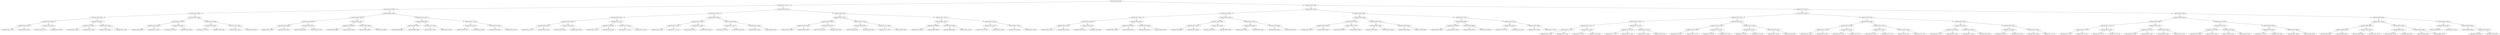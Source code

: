 digraph G{
1591285911 [label="Node{data=[8019, 8019]}"]
1591285911 -> 652390372
652390372 [label="Node{data=[6111, 6111]}"]
652390372 -> 605033877
605033877 [label="Node{data=[5944, 5944]}"]
605033877 -> 300253761
300253761 [label="Node{data=[5928, 5928]}"]
300253761 -> 133053770
133053770 [label="Node{data=[5920, 5920]}"]
133053770 -> 885010396
885010396 [label="Node{data=[5885, 5885]}"]
885010396 -> 282605676
282605676 [label="Node{data=[1484, 1484]}"]
282605676 -> 756172732
756172732 [label="Node{data=[1387, 1387]}"]
282605676 -> 1533029177
1533029177 [label="Node{data=[5434, 5434]}"]
885010396 -> 1852526918
1852526918 [label="Node{data=[5918, 5918]}"]
1852526918 -> 1067519935
1067519935 [label="Node{data=[5917, 5917]}"]
1852526918 -> 3244112
3244112 [label="Node{data=[5919, 5919]}"]
133053770 -> 1515342476
1515342476 [label="Node{data=[5924, 5924]}"]
1515342476 -> 1846006241
1846006241 [label="Node{data=[5922, 5922]}"]
1846006241 -> 1508702057
1508702057 [label="Node{data=[5921, 5921]}"]
1846006241 -> 1439944452
1439944452 [label="Node{data=[5923, 5923]}"]
1515342476 -> 496888088
496888088 [label="Node{data=[5926, 5926]}"]
496888088 -> 1296415635
1296415635 [label="Node{data=[5925, 5925]}"]
496888088 -> 1932286701
1932286701 [label="Node{data=[5927, 5927]}"]
300253761 -> 944509027
944509027 [label="Node{data=[5936, 5936]}"]
944509027 -> 1248590683
1248590683 [label="Node{data=[5932, 5932]}"]
1248590683 -> 714229926
714229926 [label="Node{data=[5930, 5930]}"]
714229926 -> 997753899
997753899 [label="Node{data=[5929, 5929]}"]
714229926 -> 1668236335
1668236335 [label="Node{data=[5931, 5931]}"]
1248590683 -> 1993067066
1993067066 [label="Node{data=[5934, 5934]}"]
1993067066 -> 1319402301
1319402301 [label="Node{data=[5933, 5933]}"]
1993067066 -> 822277918
822277918 [label="Node{data=[5935, 5935]}"]
944509027 -> 685085485
685085485 [label="Node{data=[5940, 5940]}"]
685085485 -> 15144471
15144471 [label="Node{data=[5938, 5938]}"]
15144471 -> 1844963493
1844963493 [label="Node{data=[5937, 5937]}"]
15144471 -> 1273710594
1273710594 [label="Node{data=[5939, 5939]}"]
685085485 -> 1327756969
1327756969 [label="Node{data=[5942, 5942]}"]
1327756969 -> 2009863924
2009863924 [label="Node{data=[5941, 5941]}"]
1327756969 -> 623667816
623667816 [label="Node{data=[5943, 5943]}"]
605033877 -> 882285975
882285975 [label="Node{data=[6095, 6095]}"]
882285975 -> 1691398930
1691398930 [label="Node{data=[5986, 5986]}"]
1691398930 -> 1941725898
1941725898 [label="Node{data=[5948, 5948]}"]
1941725898 -> 897919487
897919487 [label="Node{data=[5946, 5946]}"]
897919487 -> 897540349
897540349 [label="Node{data=[5945, 5945]}"]
897919487 -> 1414925667
1414925667 [label="Node{data=[5947, 5947]}"]
1941725898 -> 1156357905
1156357905 [label="Node{data=[5950, 5950]}"]
1156357905 -> 1488620706
1488620706 [label="Node{data=[5949, 5949]}"]
1156357905 -> 369911744
369911744 [label="Node{data=[5951, 5951]}"]
1691398930 -> 1926581623
1926581623 [label="Node{data=[6091, 6091]}"]
1926581623 -> 1390497835
1390497835 [label="Node{data=[6029, 6029]}"]
1390497835 -> 1580337481
1580337481 [label="Node{data=[5988, 5988]}"]
1390497835 -> 729106216
729106216 [label="Node{data=[6034, 6034]}"]
1926581623 -> 1939020228
1939020228 [label="Node{data=[6093, 6093]}"]
1939020228 -> 724266901
724266901 [label="Node{data=[6092, 6092]}"]
1939020228 -> 1696420856
1696420856 [label="Node{data=[6094, 6094]}"]
882285975 -> 1682969716
1682969716 [label="Node{data=[6103, 6103]}"]
1682969716 -> 258374659
258374659 [label="Node{data=[6099, 6099]}"]
258374659 -> 2135027133
2135027133 [label="Node{data=[6097, 6097]}"]
2135027133 -> 1884091198
1884091198 [label="Node{data=[6096, 6096]}"]
2135027133 -> 341551863
341551863 [label="Node{data=[6098, 6098]}"]
258374659 -> 685853211
685853211 [label="Node{data=[6101, 6101]}"]
685853211 -> 1488807615
1488807615 [label="Node{data=[6100, 6100]}"]
685853211 -> 1342159765
1342159765 [label="Node{data=[6102, 6102]}"]
1682969716 -> 104512655
104512655 [label="Node{data=[6107, 6107]}"]
104512655 -> 615096257
615096257 [label="Node{data=[6105, 6105]}"]
615096257 -> 395480437
395480437 [label="Node{data=[6104, 6104]}"]
615096257 -> 629387009
629387009 [label="Node{data=[6106, 6106]}"]
104512655 -> 1989059066
1989059066 [label="Node{data=[6109, 6109]}"]
1989059066 -> 514944893
514944893 [label="Node{data=[6108, 6108]}"]
1989059066 -> 491499771
491499771 [label="Node{data=[6110, 6110]}"]
652390372 -> 621342708
621342708 [label="Node{data=[6243, 6243]}"]
621342708 -> 646581214
646581214 [label="Node{data=[6174, 6174]}"]
646581214 -> 869618421
869618421 [label="Node{data=[6166, 6166]}"]
869618421 -> 1935274012
1935274012 [label="Node{data=[6162, 6162]}"]
1935274012 -> 298632908
298632908 [label="Node{data=[6160, 6160]}"]
298632908 -> 1743715280
1743715280 [label="Node{data=[6122, 6122]}"]
298632908 -> 2117422882
2117422882 [label="Node{data=[6161, 6161]}"]
1935274012 -> 1112578536
1112578536 [label="Node{data=[6164, 6164]}"]
1112578536 -> 895339976
895339976 [label="Node{data=[6163, 6163]}"]
1112578536 -> 628986056
628986056 [label="Node{data=[6165, 6165]}"]
869618421 -> 1902483226
1902483226 [label="Node{data=[6170, 6170]}"]
1902483226 -> 926732039
926732039 [label="Node{data=[6168, 6168]}"]
926732039 -> 1817474981
1817474981 [label="Node{data=[6167, 6167]}"]
926732039 -> 635851063
635851063 [label="Node{data=[6169, 6169]}"]
1902483226 -> 2028392406
2028392406 [label="Node{data=[6172, 6172]}"]
2028392406 -> 695427898
695427898 [label="Node{data=[6171, 6171]}"]
2028392406 -> 1716900078
1716900078 [label="Node{data=[6173, 6173]}"]
646581214 -> 1898793722
1898793722 [label="Node{data=[6235, 6235]}"]
1898793722 -> 1065071478
1065071478 [label="Node{data=[6178, 6178]}"]
1065071478 -> 228814096
228814096 [label="Node{data=[6176, 6176]}"]
228814096 -> 1161367274
1161367274 [label="Node{data=[6175, 6175]}"]
228814096 -> 1591277101
1591277101 [label="Node{data=[6177, 6177]}"]
1065071478 -> 1020927619
1020927619 [label="Node{data=[6233, 6233]}"]
1020927619 -> 713502693
713502693 [label="Node{data=[6232, 6232]}"]
1020927619 -> 667171329
667171329 [label="Node{data=[6234, 6234]}"]
1898793722 -> 1043646794
1043646794 [label="Node{data=[6239, 6239]}"]
1043646794 -> 1383527945
1383527945 [label="Node{data=[6237, 6237]}"]
1383527945 -> 1100813221
1100813221 [label="Node{data=[6236, 6236]}"]
1383527945 -> 1200565669
1200565669 [label="Node{data=[6238, 6238]}"]
1043646794 -> 1609159303
1609159303 [label="Node{data=[6241, 6241]}"]
1609159303 -> 977973709
977973709 [label="Node{data=[6240, 6240]}"]
1609159303 -> 325295386
325295386 [label="Node{data=[6242, 6242]}"]
621342708 -> 759130326
759130326 [label="Node{data=[8003, 8003]}"]
759130326 -> 1020525084
1020525084 [label="Node{data=[6547, 6547]}"]
1020525084 -> 1408823442
1408823442 [label="Node{data=[6253, 6253]}"]
1408823442 -> 1560034490
1560034490 [label="Node{data=[6245, 6245]}"]
1560034490 -> 173245995
173245995 [label="Node{data=[6244, 6244]}"]
1560034490 -> 695443047
695443047 [label="Node{data=[6246, 6246]}"]
1408823442 -> 1033603003
1033603003 [label="Node{data=[6545, 6545]}"]
1033603003 -> 12543326
12543326 [label="Node{data=[6429, 6429]}"]
1033603003 -> 374065596
374065596 [label="Node{data=[6546, 6546]}"]
1020525084 -> 595520948
595520948 [label="Node{data=[6551, 6551]}"]
595520948 -> 1119420479
1119420479 [label="Node{data=[6549, 6549]}"]
1119420479 -> 962009251
962009251 [label="Node{data=[6548, 6548]}"]
1119420479 -> 1897472028
1897472028 [label="Node{data=[6550, 6550]}"]
595520948 -> 626942150
626942150 [label="Node{data=[7945, 7945]}"]
626942150 -> 804009130
804009130 [label="Node{data=[7455, 7455]}"]
626942150 -> 780121076
780121076 [label="Node{data=[8002, 8002]}"]
759130326 -> 375291879
375291879 [label="Node{data=[8011, 8011]}"]
375291879 -> 1079010746
1079010746 [label="Node{data=[8007, 8007]}"]
1079010746 -> 248991870
248991870 [label="Node{data=[8005, 8005]}"]
248991870 -> 1566876227
1566876227 [label="Node{data=[8004, 8004]}"]
248991870 -> 950030159
950030159 [label="Node{data=[8006, 8006]}"]
1079010746 -> 2073985108
2073985108 [label="Node{data=[8009, 8009]}"]
2073985108 -> 1333689337
1333689337 [label="Node{data=[8008, 8008]}"]
2073985108 -> 930131695
930131695 [label="Node{data=[8010, 8010]}"]
375291879 -> 227562873
227562873 [label="Node{data=[8015, 8015]}"]
227562873 -> 42203327
42203327 [label="Node{data=[8013, 8013]}"]
42203327 -> 1042213541
1042213541 [label="Node{data=[8012, 8012]}"]
42203327 -> 204160095
204160095 [label="Node{data=[8014, 8014]}"]
227562873 -> 52403006
52403006 [label="Node{data=[8017, 8017]}"]
52403006 -> 507829730
507829730 [label="Node{data=[8016, 8016]}"]
52403006 -> 1472616269
1472616269 [label="Node{data=[8018, 8018]}"]
1591285911 -> 39469102
39469102 [label="Node{data=[8108, 8108]}"]
39469102 -> 2103704880
2103704880 [label="Node{data=[8051, 8051]}"]
2103704880 -> 1173394611
1173394611 [label="Node{data=[8035, 8035]}"]
1173394611 -> 543809407
543809407 [label="Node{data=[8027, 8027]}"]
543809407 -> 1885511788
1885511788 [label="Node{data=[8023, 8023]}"]
1885511788 -> 311052589
311052589 [label="Node{data=[8021, 8021]}"]
311052589 -> 1394475715
1394475715 [label="Node{data=[8020, 8020]}"]
311052589 -> 1029881336
1029881336 [label="Node{data=[8022, 8022]}"]
1885511788 -> 1491471352
1491471352 [label="Node{data=[8025, 8025]}"]
1491471352 -> 417719016
417719016 [label="Node{data=[8024, 8024]}"]
1491471352 -> 995025709
995025709 [label="Node{data=[8026, 8026]}"]
543809407 -> 325784769
325784769 [label="Node{data=[8031, 8031]}"]
325784769 -> 2075817119
2075817119 [label="Node{data=[8029, 8029]}"]
2075817119 -> 1291795362
1291795362 [label="Node{data=[8028, 8028]}"]
2075817119 -> 15003291
15003291 [label="Node{data=[8030, 8030]}"]
325784769 -> 1273118554
1273118554 [label="Node{data=[8033, 8033]}"]
1273118554 -> 1674884149
1674884149 [label="Node{data=[8032, 8032]}"]
1273118554 -> 1447272902
1447272902 [label="Node{data=[8034, 8034]}"]
1173394611 -> 1911819683
1911819683 [label="Node{data=[8043, 8043]}"]
1911819683 -> 725021736
725021736 [label="Node{data=[8039, 8039]}"]
725021736 -> 1829079143
1829079143 [label="Node{data=[8037, 8037]}"]
1829079143 -> 637749648
637749648 [label="Node{data=[8036, 8036]}"]
1829079143 -> 2001457638
2001457638 [label="Node{data=[8038, 8038]}"]
725021736 -> 1807809683
1807809683 [label="Node{data=[8041, 8041]}"]
1807809683 -> 709297980
709297980 [label="Node{data=[8040, 8040]}"]
1807809683 -> 380933165
380933165 [label="Node{data=[8042, 8042]}"]
1911819683 -> 1062843388
1062843388 [label="Node{data=[8047, 8047]}"]
1062843388 -> 1393685728
1393685728 [label="Node{data=[8045, 8045]}"]
1393685728 -> 1107126105
1107126105 [label="Node{data=[8044, 8044]}"]
1393685728 -> 1935316663
1935316663 [label="Node{data=[8046, 8046]}"]
1062843388 -> 23989619
23989619 [label="Node{data=[8049, 8049]}"]
23989619 -> 1560567626
1560567626 [label="Node{data=[8048, 8048]}"]
23989619 -> 2011773980
2011773980 [label="Node{data=[8050, 8050]}"]
2103704880 -> 1352790904
1352790904 [label="Node{data=[8067, 8067]}"]
1352790904 -> 559249802
559249802 [label="Node{data=[8059, 8059]}"]
559249802 -> 1590988005
1590988005 [label="Node{data=[8055, 8055]}"]
1590988005 -> 1625510655
1625510655 [label="Node{data=[8053, 8053]}"]
1625510655 -> 1057380264
1057380264 [label="Node{data=[8052, 8052]}"]
1625510655 -> 890630379
890630379 [label="Node{data=[8054, 8054]}"]
1590988005 -> 1331486984
1331486984 [label="Node{data=[8057, 8057]}"]
1331486984 -> 894576310
894576310 [label="Node{data=[8056, 8056]}"]
1331486984 -> 946117795
946117795 [label="Node{data=[8058, 8058]}"]
559249802 -> 577544684
577544684 [label="Node{data=[8063, 8063]}"]
577544684 -> 168837128
168837128 [label="Node{data=[8061, 8061]}"]
168837128 -> 777232490
777232490 [label="Node{data=[8060, 8060]}"]
168837128 -> 852406407
852406407 [label="Node{data=[8062, 8062]}"]
577544684 -> 1969882355
1969882355 [label="Node{data=[8065, 8065]}"]
1969882355 -> 2104629846
2104629846 [label="Node{data=[8064, 8064]}"]
1969882355 -> 1309783394
1309783394 [label="Node{data=[8066, 8066]}"]
1352790904 -> 161250991
161250991 [label="Node{data=[8100, 8100]}"]
161250991 -> 754237171
754237171 [label="Node{data=[8096, 8096]}"]
754237171 -> 1102684561
1102684561 [label="Node{data=[8094, 8094]}"]
1102684561 -> 46184033
46184033 [label="Node{data=[8068, 8068]}"]
1102684561 -> 1757661584
1757661584 [label="Node{data=[8095, 8095]}"]
754237171 -> 1640624477
1640624477 [label="Node{data=[8098, 8098]}"]
1640624477 -> 1844474332
1844474332 [label="Node{data=[8097, 8097]}"]
1640624477 -> 1778692541
1778692541 [label="Node{data=[8099, 8099]}"]
161250991 -> 477981220
477981220 [label="Node{data=[8104, 8104]}"]
477981220 -> 848311279
848311279 [label="Node{data=[8102, 8102]}"]
848311279 -> 1543555824
1543555824 [label="Node{data=[8101, 8101]}"]
848311279 -> 323359124
323359124 [label="Node{data=[8103, 8103]}"]
477981220 -> 1688036754
1688036754 [label="Node{data=[8106, 8106]}"]
1688036754 -> 1470180773
1470180773 [label="Node{data=[8105, 8105]}"]
1688036754 -> 229391083
229391083 [label="Node{data=[8107, 8107]}"]
39469102 -> 784679035
784679035 [label="Node{data=[8772, 8772]}"]
784679035 -> 570102212
570102212 [label="Node{data=[8740, 8740]}"]
570102212 -> 2137644123
2137644123 [label="Node{data=[8724, 8724]}"]
2137644123 -> 327076415
327076415 [label="Node{data=[8716, 8716]}"]
327076415 -> 389846707
389846707 [label="Node{data=[8112, 8112]}"]
389846707 -> 1857077409
1857077409 [label="Node{data=[8110, 8110]}"]
1857077409 -> 1594507816
1594507816 [label="Node{data=[8109, 8109]}"]
1857077409 -> 985683140
985683140 [label="Node{data=[8111, 8111]}"]
389846707 -> 1228588065
1228588065 [label="Node{data=[8114, 8114]}"]
1228588065 -> 560439407
560439407 [label="Node{data=[8113, 8113]}"]
1228588065 -> 745651561
745651561 [label="Node{data=[8154, 8154]}"]
327076415 -> 347056727
347056727 [label="Node{data=[8720, 8720]}"]
347056727 -> 195784495
195784495 [label="Node{data=[8718, 8718]}"]
195784495 -> 399753965
399753965 [label="Node{data=[8717, 8717]}"]
195784495 -> 921223051
921223051 [label="Node{data=[8719, 8719]}"]
347056727 -> 1610372627
1610372627 [label="Node{data=[8722, 8722]}"]
1610372627 -> 268339412
268339412 [label="Node{data=[8721, 8721]}"]
1610372627 -> 104064876
104064876 [label="Node{data=[8723, 8723]}"]
2137644123 -> 1968444614
1968444614 [label="Node{data=[8732, 8732]}"]
1968444614 -> 1210423473
1210423473 [label="Node{data=[8728, 8728]}"]
1210423473 -> 862323017
862323017 [label="Node{data=[8726, 8726]}"]
862323017 -> 720869582
720869582 [label="Node{data=[8725, 8725]}"]
862323017 -> 2144357234
2144357234 [label="Node{data=[8727, 8727]}"]
1210423473 -> 458531881
458531881 [label="Node{data=[8730, 8730]}"]
458531881 -> 414945859
414945859 [label="Node{data=[8729, 8729]}"]
458531881 -> 236734578
236734578 [label="Node{data=[8731, 8731]}"]
1968444614 -> 1944717592
1944717592 [label="Node{data=[8736, 8736]}"]
1944717592 -> 1302433440
1302433440 [label="Node{data=[8734, 8734]}"]
1302433440 -> 155989213
155989213 [label="Node{data=[8733, 8733]}"]
1302433440 -> 1702867550
1702867550 [label="Node{data=[8735, 8735]}"]
1944717592 -> 1182717216
1182717216 [label="Node{data=[8738, 8738]}"]
1182717216 -> 124491713
124491713 [label="Node{data=[8737, 8737]}"]
1182717216 -> 1877582125
1877582125 [label="Node{data=[8739, 8739]}"]
570102212 -> 2006713292
2006713292 [label="Node{data=[8756, 8756]}"]
2006713292 -> 1199251402
1199251402 [label="Node{data=[8748, 8748]}"]
1199251402 -> 485838203
485838203 [label="Node{data=[8744, 8744]}"]
485838203 -> 1043822337
1043822337 [label="Node{data=[8742, 8742]}"]
1043822337 -> 698515816
698515816 [label="Node{data=[8741, 8741]}"]
1043822337 -> 909663961
909663961 [label="Node{data=[8743, 8743]}"]
485838203 -> 9454576
9454576 [label="Node{data=[8746, 8746]}"]
9454576 -> 85631900
85631900 [label="Node{data=[8745, 8745]}"]
9454576 -> 940497814
940497814 [label="Node{data=[8747, 8747]}"]
1199251402 -> 1286898904
1286898904 [label="Node{data=[8752, 8752]}"]
1286898904 -> 1312407933
1312407933 [label="Node{data=[8750, 8750]}"]
1312407933 -> 510627173
510627173 [label="Node{data=[8749, 8749]}"]
1312407933 -> 1358116693
1358116693 [label="Node{data=[8751, 8751]}"]
1286898904 -> 948562903
948562903 [label="Node{data=[8754, 8754]}"]
948562903 -> 943450002
943450002 [label="Node{data=[8753, 8753]}"]
948562903 -> 1516061013
1516061013 [label="Node{data=[8755, 8755]}"]
2006713292 -> 333290708
333290708 [label="Node{data=[8764, 8764]}"]
333290708 -> 1694304811
1694304811 [label="Node{data=[8760, 8760]}"]
1694304811 -> 52262481
52262481 [label="Node{data=[8758, 8758]}"]
52262481 -> 872077454
872077454 [label="Node{data=[8757, 8757]}"]
52262481 -> 1287575833
1287575833 [label="Node{data=[8759, 8759]}"]
1694304811 -> 1084108535
1084108535 [label="Node{data=[8762, 8762]}"]
1084108535 -> 676947787
676947787 [label="Node{data=[8761, 8761]}"]
1084108535 -> 1300423782
1300423782 [label="Node{data=[8763, 8763]}"]
333290708 -> 2001636062
2001636062 [label="Node{data=[8768, 8768]}"]
2001636062 -> 1184295766
1184295766 [label="Node{data=[8766, 8766]}"]
1184295766 -> 630632432
630632432 [label="Node{data=[8765, 8765]}"]
1184295766 -> 2137902832
2137902832 [label="Node{data=[8767, 8767]}"]
2001636062 -> 2096542649
2096542649 [label="Node{data=[8770, 8770]}"]
2096542649 -> 223030058
223030058 [label="Node{data=[8769, 8769]}"]
2096542649 -> 498265180
498265180 [label="Node{data=[8771, 8771]}"]
784679035 -> 205110100
205110100 [label="Node{data=[8804, 8804]}"]
205110100 -> 1167833617
1167833617 [label="Node{data=[8788, 8788]}"]
1167833617 -> 299752435
299752435 [label="Node{data=[8780, 8780]}"]
299752435 -> 461833624
461833624 [label="Node{data=[8776, 8776]}"]
461833624 -> 1512435367
1512435367 [label="Node{data=[8774, 8774]}"]
1512435367 -> 1123454144
1123454144 [label="Node{data=[8773, 8773]}"]
1512435367 -> 1024181550
1024181550 [label="Node{data=[8775, 8775]}"]
461833624 -> 503561426
503561426 [label="Node{data=[8778, 8778]}"]
503561426 -> 1806055779
1806055779 [label="Node{data=[8777, 8777]}"]
503561426 -> 499136603
499136603 [label="Node{data=[8779, 8779]}"]
299752435 -> 2114038904
2114038904 [label="Node{data=[8784, 8784]}"]
2114038904 -> 2112322118
2112322118 [label="Node{data=[8782, 8782]}"]
2112322118 -> 659564984
659564984 [label="Node{data=[8781, 8781]}"]
2112322118 -> 995020777
995020777 [label="Node{data=[8783, 8783]}"]
2114038904 -> 1222624916
1222624916 [label="Node{data=[8786, 8786]}"]
1222624916 -> 237805699
237805699 [label="Node{data=[8785, 8785]}"]
1222624916 -> 681006359
681006359 [label="Node{data=[8787, 8787]}"]
1167833617 -> 1709962859
1709962859 [label="Node{data=[8796, 8796]}"]
1709962859 -> 1396074276
1396074276 [label="Node{data=[8792, 8792]}"]
1396074276 -> 947252601
947252601 [label="Node{data=[8790, 8790]}"]
947252601 -> 710420621
710420621 [label="Node{data=[8789, 8789]}"]
947252601 -> 280677123
280677123 [label="Node{data=[8791, 8791]}"]
1396074276 -> 1893040503
1893040503 [label="Node{data=[8794, 8794]}"]
1893040503 -> 1742517297
1742517297 [label="Node{data=[8793, 8793]}"]
1893040503 -> 212591623
212591623 [label="Node{data=[8795, 8795]}"]
1709962859 -> 1250939970
1250939970 [label="Node{data=[8800, 8800]}"]
1250939970 -> 378350173
378350173 [label="Node{data=[8798, 8798]}"]
378350173 -> 343042433
343042433 [label="Node{data=[8797, 8797]}"]
378350173 -> 1202334932
1202334932 [label="Node{data=[8799, 8799]}"]
1250939970 -> 1932778919
1932778919 [label="Node{data=[8802, 8802]}"]
1932778919 -> 211013214
211013214 [label="Node{data=[8801, 8801]}"]
1932778919 -> 195727404
195727404 [label="Node{data=[8803, 8803]}"]
205110100 -> 502321409
502321409 [label="Node{data=[8838, 8838]}"]
502321409 -> 1891891709
1891891709 [label="Node{data=[8812, 8812]}"]
1891891709 -> 1655711877
1655711877 [label="Node{data=[8808, 8808]}"]
1655711877 -> 1036316431
1036316431 [label="Node{data=[8806, 8806]}"]
1036316431 -> 648501615
648501615 [label="Node{data=[8805, 8805]}"]
1036316431 -> 1237602391
1237602391 [label="Node{data=[8807, 8807]}"]
1655711877 -> 710131178
710131178 [label="Node{data=[8810, 8810]}"]
710131178 -> 813007672
813007672 [label="Node{data=[8809, 8809]}"]
710131178 -> 746965112
746965112 [label="Node{data=[8811, 8811]}"]
1891891709 -> 1193833303
1193833303 [label="Node{data=[8834, 8834]}"]
1193833303 -> 1889741493
1889741493 [label="Node{data=[8832, 8832]}"]
1889741493 -> 1817381850
1817381850 [label="Node{data=[8831, 8831]}"]
1889741493 -> 1847056416
1847056416 [label="Node{data=[8833, 8833]}"]
1193833303 -> 1788980350
1788980350 [label="Node{data=[8836, 8836]}"]
1788980350 -> 54449437
54449437 [label="Node{data=[8835, 8835]}"]
1788980350 -> 2001142651
2001142651 [label="Node{data=[8837, 8837]}"]
502321409 -> 658572139
658572139 [label="Node{data=[8842, 8842]}"]
658572139 -> 1088719265
1088719265 [label="Node{data=[8840, 8840]}"]
1088719265 -> 898054813
898054813 [label="Node{data=[8839, 8839]}"]
1088719265 -> 2056567693
2056567693 [label="Node{data=[8841, 8841]}"]
658572139 -> 1432466927
1432466927 [label="Node{data=[8844, 8844]}"]
1432466927 -> 825001827
825001827 [label="Node{data=[8843, 8843]}"]
1432466927 -> 1030946825
1030946825 [label="Node{data=[8846, 8846]}"]
1030946825 -> 1659149561
1659149561 [label="Node{data=[8845, 8845]}"]
1030946825 -> 988971911
988971911 [label="Node{data=[9258, 9258]}"]
}